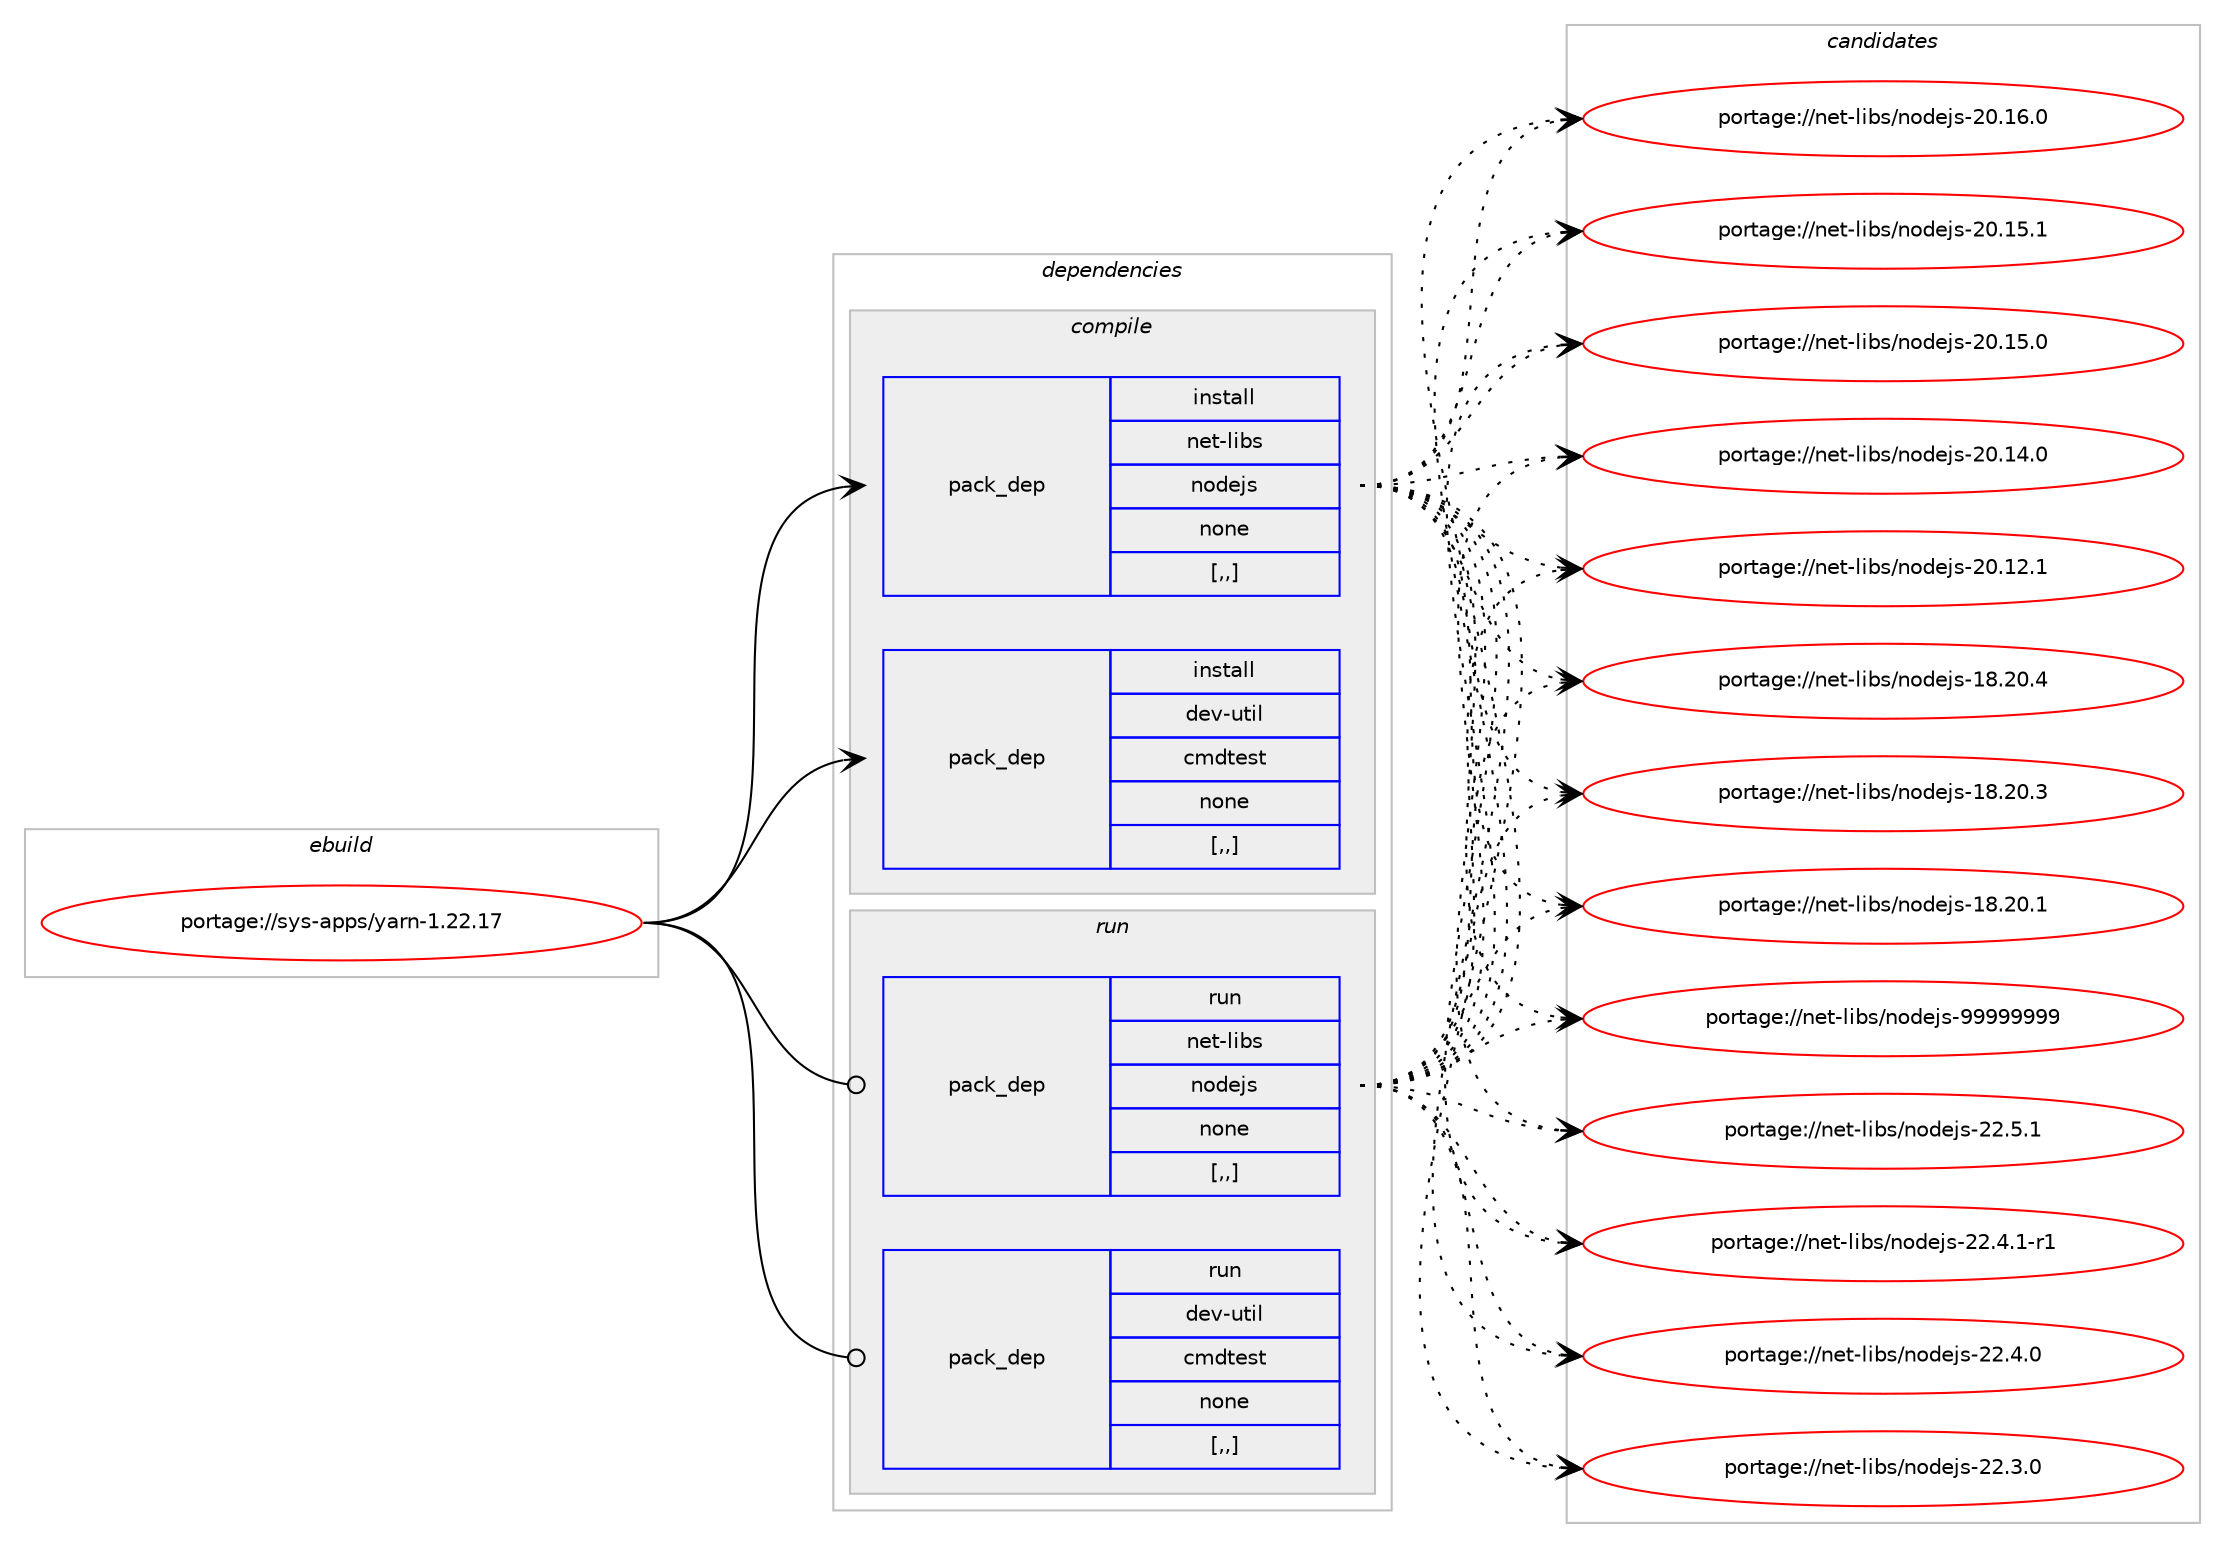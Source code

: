digraph prolog {

# *************
# Graph options
# *************

newrank=true;
concentrate=true;
compound=true;
graph [rankdir=LR,fontname=Helvetica,fontsize=10,ranksep=1.5];#, ranksep=2.5, nodesep=0.2];
edge  [arrowhead=vee];
node  [fontname=Helvetica,fontsize=10];

# **********
# The ebuild
# **********

subgraph cluster_leftcol {
color=gray;
label=<<i>ebuild</i>>;
id [label="portage://sys-apps/yarn-1.22.17", color=red, width=4, href="../sys-apps/yarn-1.22.17.svg"];
}

# ****************
# The dependencies
# ****************

subgraph cluster_midcol {
color=gray;
label=<<i>dependencies</i>>;
subgraph cluster_compile {
fillcolor="#eeeeee";
style=filled;
label=<<i>compile</i>>;
subgraph pack310322 {
dependency426344 [label=<<TABLE BORDER="0" CELLBORDER="1" CELLSPACING="0" CELLPADDING="4" WIDTH="220"><TR><TD ROWSPAN="6" CELLPADDING="30">pack_dep</TD></TR><TR><TD WIDTH="110">install</TD></TR><TR><TD>net-libs</TD></TR><TR><TD>nodejs</TD></TR><TR><TD>none</TD></TR><TR><TD>[,,]</TD></TR></TABLE>>, shape=none, color=blue];
}
id:e -> dependency426344:w [weight=20,style="solid",arrowhead="vee"];
subgraph pack310323 {
dependency426345 [label=<<TABLE BORDER="0" CELLBORDER="1" CELLSPACING="0" CELLPADDING="4" WIDTH="220"><TR><TD ROWSPAN="6" CELLPADDING="30">pack_dep</TD></TR><TR><TD WIDTH="110">install</TD></TR><TR><TD>dev-util</TD></TR><TR><TD>cmdtest</TD></TR><TR><TD>none</TD></TR><TR><TD>[,,]</TD></TR></TABLE>>, shape=none, color=blue];
}
id:e -> dependency426345:w [weight=20,style="solid",arrowhead="vee"];
}
subgraph cluster_compileandrun {
fillcolor="#eeeeee";
style=filled;
label=<<i>compile and run</i>>;
}
subgraph cluster_run {
fillcolor="#eeeeee";
style=filled;
label=<<i>run</i>>;
subgraph pack310324 {
dependency426346 [label=<<TABLE BORDER="0" CELLBORDER="1" CELLSPACING="0" CELLPADDING="4" WIDTH="220"><TR><TD ROWSPAN="6" CELLPADDING="30">pack_dep</TD></TR><TR><TD WIDTH="110">run</TD></TR><TR><TD>net-libs</TD></TR><TR><TD>nodejs</TD></TR><TR><TD>none</TD></TR><TR><TD>[,,]</TD></TR></TABLE>>, shape=none, color=blue];
}
id:e -> dependency426346:w [weight=20,style="solid",arrowhead="odot"];
subgraph pack310325 {
dependency426347 [label=<<TABLE BORDER="0" CELLBORDER="1" CELLSPACING="0" CELLPADDING="4" WIDTH="220"><TR><TD ROWSPAN="6" CELLPADDING="30">pack_dep</TD></TR><TR><TD WIDTH="110">run</TD></TR><TR><TD>dev-util</TD></TR><TR><TD>cmdtest</TD></TR><TR><TD>none</TD></TR><TR><TD>[,,]</TD></TR></TABLE>>, shape=none, color=blue];
}
id:e -> dependency426347:w [weight=20,style="solid",arrowhead="odot"];
}
}

# **************
# The candidates
# **************

subgraph cluster_choices {
rank=same;
color=gray;
label=<<i>candidates</i>>;

subgraph choice310322 {
color=black;
nodesep=1;
choice110101116451081059811547110111100101106115455757575757575757 [label="portage://net-libs/nodejs-99999999", color=red, width=4,href="../net-libs/nodejs-99999999.svg"];
choice11010111645108105981154711011110010110611545505046534649 [label="portage://net-libs/nodejs-22.5.1", color=red, width=4,href="../net-libs/nodejs-22.5.1.svg"];
choice110101116451081059811547110111100101106115455050465246494511449 [label="portage://net-libs/nodejs-22.4.1-r1", color=red, width=4,href="../net-libs/nodejs-22.4.1-r1.svg"];
choice11010111645108105981154711011110010110611545505046524648 [label="portage://net-libs/nodejs-22.4.0", color=red, width=4,href="../net-libs/nodejs-22.4.0.svg"];
choice11010111645108105981154711011110010110611545505046514648 [label="portage://net-libs/nodejs-22.3.0", color=red, width=4,href="../net-libs/nodejs-22.3.0.svg"];
choice1101011164510810598115471101111001011061154550484649544648 [label="portage://net-libs/nodejs-20.16.0", color=red, width=4,href="../net-libs/nodejs-20.16.0.svg"];
choice1101011164510810598115471101111001011061154550484649534649 [label="portage://net-libs/nodejs-20.15.1", color=red, width=4,href="../net-libs/nodejs-20.15.1.svg"];
choice1101011164510810598115471101111001011061154550484649534648 [label="portage://net-libs/nodejs-20.15.0", color=red, width=4,href="../net-libs/nodejs-20.15.0.svg"];
choice1101011164510810598115471101111001011061154550484649524648 [label="portage://net-libs/nodejs-20.14.0", color=red, width=4,href="../net-libs/nodejs-20.14.0.svg"];
choice1101011164510810598115471101111001011061154550484649504649 [label="portage://net-libs/nodejs-20.12.1", color=red, width=4,href="../net-libs/nodejs-20.12.1.svg"];
choice1101011164510810598115471101111001011061154549564650484652 [label="portage://net-libs/nodejs-18.20.4", color=red, width=4,href="../net-libs/nodejs-18.20.4.svg"];
choice1101011164510810598115471101111001011061154549564650484651 [label="portage://net-libs/nodejs-18.20.3", color=red, width=4,href="../net-libs/nodejs-18.20.3.svg"];
choice1101011164510810598115471101111001011061154549564650484649 [label="portage://net-libs/nodejs-18.20.1", color=red, width=4,href="../net-libs/nodejs-18.20.1.svg"];
dependency426344:e -> choice110101116451081059811547110111100101106115455757575757575757:w [style=dotted,weight="100"];
dependency426344:e -> choice11010111645108105981154711011110010110611545505046534649:w [style=dotted,weight="100"];
dependency426344:e -> choice110101116451081059811547110111100101106115455050465246494511449:w [style=dotted,weight="100"];
dependency426344:e -> choice11010111645108105981154711011110010110611545505046524648:w [style=dotted,weight="100"];
dependency426344:e -> choice11010111645108105981154711011110010110611545505046514648:w [style=dotted,weight="100"];
dependency426344:e -> choice1101011164510810598115471101111001011061154550484649544648:w [style=dotted,weight="100"];
dependency426344:e -> choice1101011164510810598115471101111001011061154550484649534649:w [style=dotted,weight="100"];
dependency426344:e -> choice1101011164510810598115471101111001011061154550484649534648:w [style=dotted,weight="100"];
dependency426344:e -> choice1101011164510810598115471101111001011061154550484649524648:w [style=dotted,weight="100"];
dependency426344:e -> choice1101011164510810598115471101111001011061154550484649504649:w [style=dotted,weight="100"];
dependency426344:e -> choice1101011164510810598115471101111001011061154549564650484652:w [style=dotted,weight="100"];
dependency426344:e -> choice1101011164510810598115471101111001011061154549564650484651:w [style=dotted,weight="100"];
dependency426344:e -> choice1101011164510810598115471101111001011061154549564650484649:w [style=dotted,weight="100"];
}
subgraph choice310323 {
color=black;
nodesep=1;
}
subgraph choice310324 {
color=black;
nodesep=1;
choice110101116451081059811547110111100101106115455757575757575757 [label="portage://net-libs/nodejs-99999999", color=red, width=4,href="../net-libs/nodejs-99999999.svg"];
choice11010111645108105981154711011110010110611545505046534649 [label="portage://net-libs/nodejs-22.5.1", color=red, width=4,href="../net-libs/nodejs-22.5.1.svg"];
choice110101116451081059811547110111100101106115455050465246494511449 [label="portage://net-libs/nodejs-22.4.1-r1", color=red, width=4,href="../net-libs/nodejs-22.4.1-r1.svg"];
choice11010111645108105981154711011110010110611545505046524648 [label="portage://net-libs/nodejs-22.4.0", color=red, width=4,href="../net-libs/nodejs-22.4.0.svg"];
choice11010111645108105981154711011110010110611545505046514648 [label="portage://net-libs/nodejs-22.3.0", color=red, width=4,href="../net-libs/nodejs-22.3.0.svg"];
choice1101011164510810598115471101111001011061154550484649544648 [label="portage://net-libs/nodejs-20.16.0", color=red, width=4,href="../net-libs/nodejs-20.16.0.svg"];
choice1101011164510810598115471101111001011061154550484649534649 [label="portage://net-libs/nodejs-20.15.1", color=red, width=4,href="../net-libs/nodejs-20.15.1.svg"];
choice1101011164510810598115471101111001011061154550484649534648 [label="portage://net-libs/nodejs-20.15.0", color=red, width=4,href="../net-libs/nodejs-20.15.0.svg"];
choice1101011164510810598115471101111001011061154550484649524648 [label="portage://net-libs/nodejs-20.14.0", color=red, width=4,href="../net-libs/nodejs-20.14.0.svg"];
choice1101011164510810598115471101111001011061154550484649504649 [label="portage://net-libs/nodejs-20.12.1", color=red, width=4,href="../net-libs/nodejs-20.12.1.svg"];
choice1101011164510810598115471101111001011061154549564650484652 [label="portage://net-libs/nodejs-18.20.4", color=red, width=4,href="../net-libs/nodejs-18.20.4.svg"];
choice1101011164510810598115471101111001011061154549564650484651 [label="portage://net-libs/nodejs-18.20.3", color=red, width=4,href="../net-libs/nodejs-18.20.3.svg"];
choice1101011164510810598115471101111001011061154549564650484649 [label="portage://net-libs/nodejs-18.20.1", color=red, width=4,href="../net-libs/nodejs-18.20.1.svg"];
dependency426346:e -> choice110101116451081059811547110111100101106115455757575757575757:w [style=dotted,weight="100"];
dependency426346:e -> choice11010111645108105981154711011110010110611545505046534649:w [style=dotted,weight="100"];
dependency426346:e -> choice110101116451081059811547110111100101106115455050465246494511449:w [style=dotted,weight="100"];
dependency426346:e -> choice11010111645108105981154711011110010110611545505046524648:w [style=dotted,weight="100"];
dependency426346:e -> choice11010111645108105981154711011110010110611545505046514648:w [style=dotted,weight="100"];
dependency426346:e -> choice1101011164510810598115471101111001011061154550484649544648:w [style=dotted,weight="100"];
dependency426346:e -> choice1101011164510810598115471101111001011061154550484649534649:w [style=dotted,weight="100"];
dependency426346:e -> choice1101011164510810598115471101111001011061154550484649534648:w [style=dotted,weight="100"];
dependency426346:e -> choice1101011164510810598115471101111001011061154550484649524648:w [style=dotted,weight="100"];
dependency426346:e -> choice1101011164510810598115471101111001011061154550484649504649:w [style=dotted,weight="100"];
dependency426346:e -> choice1101011164510810598115471101111001011061154549564650484652:w [style=dotted,weight="100"];
dependency426346:e -> choice1101011164510810598115471101111001011061154549564650484651:w [style=dotted,weight="100"];
dependency426346:e -> choice1101011164510810598115471101111001011061154549564650484649:w [style=dotted,weight="100"];
}
subgraph choice310325 {
color=black;
nodesep=1;
}
}

}
